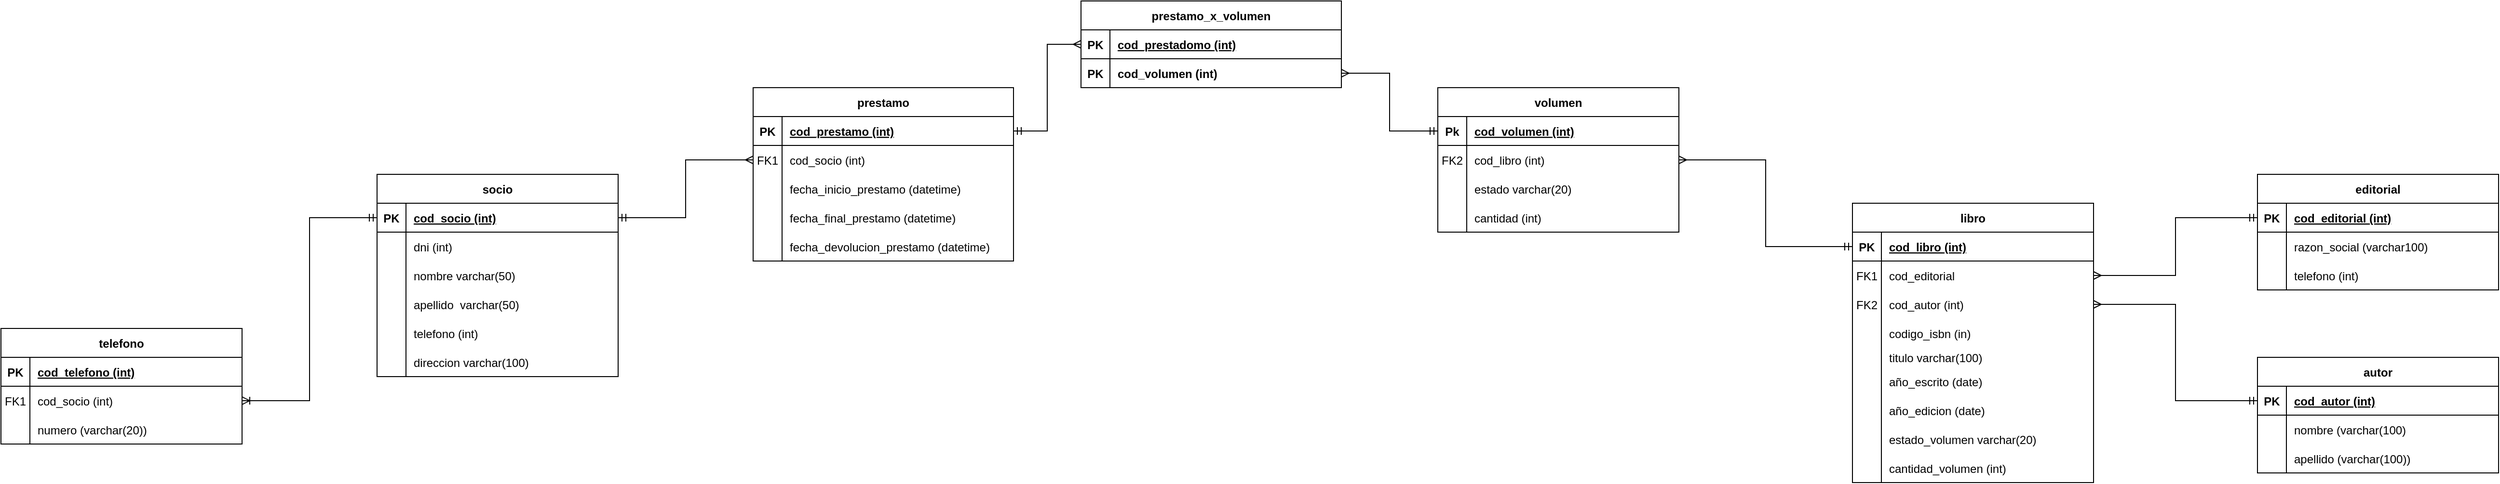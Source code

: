 <mxfile version="14.5.7" type="device"><diagram id="lvIuKbEP1bxcVQ5d3Hde" name="Page-2"><mxGraphModel dx="2249" dy="1963" grid="1" gridSize="10" guides="1" tooltips="1" connect="1" arrows="1" fold="1" page="1" pageScale="1" pageWidth="827" pageHeight="1169" math="0" shadow="0"><root><mxCell id="QHw9kD1MRcr1ZW15q7L0-0"/><mxCell id="QHw9kD1MRcr1ZW15q7L0-1" parent="QHw9kD1MRcr1ZW15q7L0-0"/><mxCell id="9qvxA2vC_a3ErrPAiL8O-0" value="socio" style="shape=table;startSize=30;container=1;collapsible=1;childLayout=tableLayout;fixedRows=1;rowLines=0;fontStyle=1;align=center;resizeLast=1;" parent="QHw9kD1MRcr1ZW15q7L0-1" vertex="1"><mxGeometry x="60" y="170" width="250" height="210" as="geometry"/></mxCell><mxCell id="9qvxA2vC_a3ErrPAiL8O-1" value="" style="shape=partialRectangle;collapsible=0;dropTarget=0;pointerEvents=0;fillColor=none;points=[[0,0.5],[1,0.5]];portConstraint=eastwest;top=0;left=0;right=0;bottom=1;" parent="9qvxA2vC_a3ErrPAiL8O-0" vertex="1"><mxGeometry y="30" width="250" height="30" as="geometry"/></mxCell><mxCell id="9qvxA2vC_a3ErrPAiL8O-2" value="PK" style="shape=partialRectangle;overflow=hidden;connectable=0;fillColor=none;top=0;left=0;bottom=0;right=0;fontStyle=1;" parent="9qvxA2vC_a3ErrPAiL8O-1" vertex="1"><mxGeometry width="30" height="30" as="geometry"/></mxCell><mxCell id="9qvxA2vC_a3ErrPAiL8O-3" value="cod_socio (int)" style="shape=partialRectangle;overflow=hidden;connectable=0;fillColor=none;top=0;left=0;bottom=0;right=0;align=left;spacingLeft=6;fontStyle=5;" parent="9qvxA2vC_a3ErrPAiL8O-1" vertex="1"><mxGeometry x="30" width="220" height="30" as="geometry"/></mxCell><mxCell id="9qvxA2vC_a3ErrPAiL8O-4" value="" style="shape=partialRectangle;collapsible=0;dropTarget=0;pointerEvents=0;fillColor=none;points=[[0,0.5],[1,0.5]];portConstraint=eastwest;top=0;left=0;right=0;bottom=0;" parent="9qvxA2vC_a3ErrPAiL8O-0" vertex="1"><mxGeometry y="60" width="250" height="30" as="geometry"/></mxCell><mxCell id="9qvxA2vC_a3ErrPAiL8O-5" value="" style="shape=partialRectangle;overflow=hidden;connectable=0;fillColor=none;top=0;left=0;bottom=0;right=0;" parent="9qvxA2vC_a3ErrPAiL8O-4" vertex="1"><mxGeometry width="30" height="30" as="geometry"/></mxCell><mxCell id="9qvxA2vC_a3ErrPAiL8O-6" value="dni (int)" style="shape=partialRectangle;overflow=hidden;connectable=0;fillColor=none;top=0;left=0;bottom=0;right=0;align=left;spacingLeft=6;" parent="9qvxA2vC_a3ErrPAiL8O-4" vertex="1"><mxGeometry x="30" width="220" height="30" as="geometry"/></mxCell><mxCell id="9qvxA2vC_a3ErrPAiL8O-7" style="shape=partialRectangle;collapsible=0;dropTarget=0;pointerEvents=0;fillColor=none;points=[[0,0.5],[1,0.5]];portConstraint=eastwest;top=0;left=0;right=0;bottom=0;" parent="9qvxA2vC_a3ErrPAiL8O-0" vertex="1"><mxGeometry y="90" width="250" height="30" as="geometry"/></mxCell><mxCell id="9qvxA2vC_a3ErrPAiL8O-8" style="shape=partialRectangle;overflow=hidden;connectable=0;fillColor=none;top=0;left=0;bottom=0;right=0;" parent="9qvxA2vC_a3ErrPAiL8O-7" vertex="1"><mxGeometry width="30" height="30" as="geometry"/></mxCell><mxCell id="9qvxA2vC_a3ErrPAiL8O-9" value="nombre varchar(50)" style="shape=partialRectangle;overflow=hidden;connectable=0;fillColor=none;top=0;left=0;bottom=0;right=0;align=left;spacingLeft=6;" parent="9qvxA2vC_a3ErrPAiL8O-7" vertex="1"><mxGeometry x="30" width="220" height="30" as="geometry"/></mxCell><mxCell id="9qvxA2vC_a3ErrPAiL8O-10" style="shape=partialRectangle;collapsible=0;dropTarget=0;pointerEvents=0;fillColor=none;points=[[0,0.5],[1,0.5]];portConstraint=eastwest;top=0;left=0;right=0;bottom=0;" parent="9qvxA2vC_a3ErrPAiL8O-0" vertex="1"><mxGeometry y="120" width="250" height="30" as="geometry"/></mxCell><mxCell id="9qvxA2vC_a3ErrPAiL8O-11" style="shape=partialRectangle;overflow=hidden;connectable=0;fillColor=none;top=0;left=0;bottom=0;right=0;" parent="9qvxA2vC_a3ErrPAiL8O-10" vertex="1"><mxGeometry width="30" height="30" as="geometry"/></mxCell><mxCell id="9qvxA2vC_a3ErrPAiL8O-12" value="apellido  varchar(50)" style="shape=partialRectangle;overflow=hidden;connectable=0;fillColor=none;top=0;left=0;bottom=0;right=0;align=left;spacingLeft=6;" parent="9qvxA2vC_a3ErrPAiL8O-10" vertex="1"><mxGeometry x="30" width="220" height="30" as="geometry"/></mxCell><mxCell id="9qvxA2vC_a3ErrPAiL8O-13" style="shape=partialRectangle;collapsible=0;dropTarget=0;pointerEvents=0;fillColor=none;points=[[0,0.5],[1,0.5]];portConstraint=eastwest;top=0;left=0;right=0;bottom=0;" parent="9qvxA2vC_a3ErrPAiL8O-0" vertex="1"><mxGeometry y="150" width="250" height="30" as="geometry"/></mxCell><mxCell id="9qvxA2vC_a3ErrPAiL8O-14" style="shape=partialRectangle;overflow=hidden;connectable=0;fillColor=none;top=0;left=0;bottom=0;right=0;" parent="9qvxA2vC_a3ErrPAiL8O-13" vertex="1"><mxGeometry width="30" height="30" as="geometry"/></mxCell><mxCell id="9qvxA2vC_a3ErrPAiL8O-15" value="telefono (int)" style="shape=partialRectangle;overflow=hidden;connectable=0;fillColor=none;top=0;left=0;bottom=0;right=0;align=left;spacingLeft=6;" parent="9qvxA2vC_a3ErrPAiL8O-13" vertex="1"><mxGeometry x="30" width="220" height="30" as="geometry"/></mxCell><mxCell id="9qvxA2vC_a3ErrPAiL8O-16" style="shape=partialRectangle;collapsible=0;dropTarget=0;pointerEvents=0;fillColor=none;points=[[0,0.5],[1,0.5]];portConstraint=eastwest;top=0;left=0;right=0;bottom=0;" parent="9qvxA2vC_a3ErrPAiL8O-0" vertex="1"><mxGeometry y="180" width="250" height="30" as="geometry"/></mxCell><mxCell id="9qvxA2vC_a3ErrPAiL8O-17" style="shape=partialRectangle;overflow=hidden;connectable=0;fillColor=none;top=0;left=0;bottom=0;right=0;" parent="9qvxA2vC_a3ErrPAiL8O-16" vertex="1"><mxGeometry width="30" height="30" as="geometry"/></mxCell><mxCell id="9qvxA2vC_a3ErrPAiL8O-18" value="direccion varchar(100)" style="shape=partialRectangle;overflow=hidden;connectable=0;fillColor=none;top=0;left=0;bottom=0;right=0;align=left;spacingLeft=6;" parent="9qvxA2vC_a3ErrPAiL8O-16" vertex="1"><mxGeometry x="30" width="220" height="30" as="geometry"/></mxCell><mxCell id="9qvxA2vC_a3ErrPAiL8O-19" value="prestamo" style="shape=table;startSize=30;container=1;collapsible=1;childLayout=tableLayout;fixedRows=1;rowLines=0;fontStyle=1;align=center;resizeLast=1;" parent="QHw9kD1MRcr1ZW15q7L0-1" vertex="1"><mxGeometry x="450" y="80" width="270" height="180" as="geometry"/></mxCell><mxCell id="9qvxA2vC_a3ErrPAiL8O-20" value="" style="shape=partialRectangle;collapsible=0;dropTarget=0;pointerEvents=0;fillColor=none;points=[[0,0.5],[1,0.5]];portConstraint=eastwest;top=0;left=0;right=0;bottom=1;" parent="9qvxA2vC_a3ErrPAiL8O-19" vertex="1"><mxGeometry y="30" width="270" height="30" as="geometry"/></mxCell><mxCell id="9qvxA2vC_a3ErrPAiL8O-21" value="PK" style="shape=partialRectangle;overflow=hidden;connectable=0;fillColor=none;top=0;left=0;bottom=0;right=0;fontStyle=1;" parent="9qvxA2vC_a3ErrPAiL8O-20" vertex="1"><mxGeometry width="30" height="30" as="geometry"/></mxCell><mxCell id="9qvxA2vC_a3ErrPAiL8O-22" value="cod_prestamo (int)" style="shape=partialRectangle;overflow=hidden;connectable=0;fillColor=none;top=0;left=0;bottom=0;right=0;align=left;spacingLeft=6;fontStyle=5;" parent="9qvxA2vC_a3ErrPAiL8O-20" vertex="1"><mxGeometry x="30" width="240" height="30" as="geometry"/></mxCell><mxCell id="9qvxA2vC_a3ErrPAiL8O-26" style="shape=partialRectangle;collapsible=0;dropTarget=0;pointerEvents=0;fillColor=none;points=[[0,0.5],[1,0.5]];portConstraint=eastwest;top=0;left=0;right=0;bottom=0;" parent="9qvxA2vC_a3ErrPAiL8O-19" vertex="1"><mxGeometry y="60" width="270" height="30" as="geometry"/></mxCell><mxCell id="9qvxA2vC_a3ErrPAiL8O-27" value="FK1" style="shape=partialRectangle;overflow=hidden;connectable=0;fillColor=none;top=0;left=0;bottom=0;right=0;" parent="9qvxA2vC_a3ErrPAiL8O-26" vertex="1"><mxGeometry width="30" height="30" as="geometry"/></mxCell><mxCell id="9qvxA2vC_a3ErrPAiL8O-28" value="cod_socio (int)" style="shape=partialRectangle;overflow=hidden;connectable=0;fillColor=none;top=0;left=0;bottom=0;right=0;align=left;spacingLeft=6;" parent="9qvxA2vC_a3ErrPAiL8O-26" vertex="1"><mxGeometry x="30" width="240" height="30" as="geometry"/></mxCell><mxCell id="9qvxA2vC_a3ErrPAiL8O-29" style="shape=partialRectangle;collapsible=0;dropTarget=0;pointerEvents=0;fillColor=none;points=[[0,0.5],[1,0.5]];portConstraint=eastwest;top=0;left=0;right=0;bottom=0;" parent="9qvxA2vC_a3ErrPAiL8O-19" vertex="1"><mxGeometry y="90" width="270" height="30" as="geometry"/></mxCell><mxCell id="9qvxA2vC_a3ErrPAiL8O-30" style="shape=partialRectangle;overflow=hidden;connectable=0;fillColor=none;top=0;left=0;bottom=0;right=0;" parent="9qvxA2vC_a3ErrPAiL8O-29" vertex="1"><mxGeometry width="30" height="30" as="geometry"/></mxCell><mxCell id="9qvxA2vC_a3ErrPAiL8O-31" value="fecha_inicio_prestamo (datetime)" style="shape=partialRectangle;overflow=hidden;connectable=0;fillColor=none;top=0;left=0;bottom=0;right=0;align=left;spacingLeft=6;" parent="9qvxA2vC_a3ErrPAiL8O-29" vertex="1"><mxGeometry x="30" width="240" height="30" as="geometry"/></mxCell><mxCell id="9qvxA2vC_a3ErrPAiL8O-32" style="shape=partialRectangle;collapsible=0;dropTarget=0;pointerEvents=0;fillColor=none;points=[[0,0.5],[1,0.5]];portConstraint=eastwest;top=0;left=0;right=0;bottom=0;" parent="9qvxA2vC_a3ErrPAiL8O-19" vertex="1"><mxGeometry y="120" width="270" height="30" as="geometry"/></mxCell><mxCell id="9qvxA2vC_a3ErrPAiL8O-33" style="shape=partialRectangle;overflow=hidden;connectable=0;fillColor=none;top=0;left=0;bottom=0;right=0;" parent="9qvxA2vC_a3ErrPAiL8O-32" vertex="1"><mxGeometry width="30" height="30" as="geometry"/></mxCell><mxCell id="9qvxA2vC_a3ErrPAiL8O-34" value="fecha_final_prestamo (datetime)" style="shape=partialRectangle;overflow=hidden;connectable=0;fillColor=none;top=0;left=0;bottom=0;right=0;align=left;spacingLeft=6;" parent="9qvxA2vC_a3ErrPAiL8O-32" vertex="1"><mxGeometry x="30" width="240" height="30" as="geometry"/></mxCell><mxCell id="9qvxA2vC_a3ErrPAiL8O-35" style="shape=partialRectangle;collapsible=0;dropTarget=0;pointerEvents=0;fillColor=none;points=[[0,0.5],[1,0.5]];portConstraint=eastwest;top=0;left=0;right=0;bottom=0;" parent="9qvxA2vC_a3ErrPAiL8O-19" vertex="1"><mxGeometry y="150" width="270" height="30" as="geometry"/></mxCell><mxCell id="9qvxA2vC_a3ErrPAiL8O-36" style="shape=partialRectangle;overflow=hidden;connectable=0;fillColor=none;top=0;left=0;bottom=0;right=0;" parent="9qvxA2vC_a3ErrPAiL8O-35" vertex="1"><mxGeometry width="30" height="30" as="geometry"/></mxCell><mxCell id="9qvxA2vC_a3ErrPAiL8O-37" value="fecha_devolucion_prestamo (datetime)" style="shape=partialRectangle;overflow=hidden;connectable=0;fillColor=none;top=0;left=0;bottom=0;right=0;align=left;spacingLeft=6;" parent="9qvxA2vC_a3ErrPAiL8O-35" vertex="1"><mxGeometry x="30" width="240" height="30" as="geometry"/></mxCell><mxCell id="9qvxA2vC_a3ErrPAiL8O-38" value="autor" style="shape=table;startSize=30;container=1;collapsible=1;childLayout=tableLayout;fixedRows=1;rowLines=0;fontStyle=1;align=center;resizeLast=1;" parent="QHw9kD1MRcr1ZW15q7L0-1" vertex="1"><mxGeometry x="2010" y="360" width="250" height="120" as="geometry"/></mxCell><mxCell id="9qvxA2vC_a3ErrPAiL8O-39" value="" style="shape=partialRectangle;collapsible=0;dropTarget=0;pointerEvents=0;fillColor=none;points=[[0,0.5],[1,0.5]];portConstraint=eastwest;top=0;left=0;right=0;bottom=1;" parent="9qvxA2vC_a3ErrPAiL8O-38" vertex="1"><mxGeometry y="30" width="250" height="30" as="geometry"/></mxCell><mxCell id="9qvxA2vC_a3ErrPAiL8O-40" value="PK" style="shape=partialRectangle;overflow=hidden;connectable=0;fillColor=none;top=0;left=0;bottom=0;right=0;fontStyle=1;" parent="9qvxA2vC_a3ErrPAiL8O-39" vertex="1"><mxGeometry width="30" height="30" as="geometry"/></mxCell><mxCell id="9qvxA2vC_a3ErrPAiL8O-41" value="cod_autor (int)" style="shape=partialRectangle;overflow=hidden;connectable=0;fillColor=none;top=0;left=0;bottom=0;right=0;align=left;spacingLeft=6;fontStyle=5;" parent="9qvxA2vC_a3ErrPAiL8O-39" vertex="1"><mxGeometry x="30" width="220" height="30" as="geometry"/></mxCell><mxCell id="9qvxA2vC_a3ErrPAiL8O-42" value="" style="shape=partialRectangle;collapsible=0;dropTarget=0;pointerEvents=0;fillColor=none;points=[[0,0.5],[1,0.5]];portConstraint=eastwest;top=0;left=0;right=0;bottom=0;" parent="9qvxA2vC_a3ErrPAiL8O-38" vertex="1"><mxGeometry y="60" width="250" height="30" as="geometry"/></mxCell><mxCell id="9qvxA2vC_a3ErrPAiL8O-43" value="" style="shape=partialRectangle;overflow=hidden;connectable=0;fillColor=none;top=0;left=0;bottom=0;right=0;" parent="9qvxA2vC_a3ErrPAiL8O-42" vertex="1"><mxGeometry width="30" height="30" as="geometry"/></mxCell><mxCell id="9qvxA2vC_a3ErrPAiL8O-44" value="nombre (varchar(100)" style="shape=partialRectangle;overflow=hidden;connectable=0;fillColor=none;top=0;left=0;bottom=0;right=0;align=left;spacingLeft=6;" parent="9qvxA2vC_a3ErrPAiL8O-42" vertex="1"><mxGeometry x="30" width="220" height="30" as="geometry"/></mxCell><mxCell id="b0OeiQZ_v1TnxZ7BpInF-0" style="shape=partialRectangle;collapsible=0;dropTarget=0;pointerEvents=0;fillColor=none;points=[[0,0.5],[1,0.5]];portConstraint=eastwest;top=0;left=0;right=0;bottom=0;" vertex="1" parent="9qvxA2vC_a3ErrPAiL8O-38"><mxGeometry y="90" width="250" height="30" as="geometry"/></mxCell><mxCell id="b0OeiQZ_v1TnxZ7BpInF-1" style="shape=partialRectangle;overflow=hidden;connectable=0;fillColor=none;top=0;left=0;bottom=0;right=0;" vertex="1" parent="b0OeiQZ_v1TnxZ7BpInF-0"><mxGeometry width="30" height="30" as="geometry"/></mxCell><mxCell id="b0OeiQZ_v1TnxZ7BpInF-2" value="apellido (varchar(100))" style="shape=partialRectangle;overflow=hidden;connectable=0;fillColor=none;top=0;left=0;bottom=0;right=0;align=left;spacingLeft=6;" vertex="1" parent="b0OeiQZ_v1TnxZ7BpInF-0"><mxGeometry x="30" width="220" height="30" as="geometry"/></mxCell><mxCell id="BEcOI8SQDrg_z585KbY4-3" style="edgeStyle=orthogonalEdgeStyle;rounded=0;orthogonalLoop=1;jettySize=auto;html=1;startArrow=ERmandOne;startFill=0;endArrow=ERmany;endFill=0;exitX=0;exitY=0.5;exitDx=0;exitDy=0;" parent="QHw9kD1MRcr1ZW15q7L0-1" source="9qvxA2vC_a3ErrPAiL8O-58" target="BEcOI8SQDrg_z585KbY4-0" edge="1"><mxGeometry relative="1" as="geometry"/></mxCell><mxCell id="9qvxA2vC_a3ErrPAiL8O-57" value="editorial" style="shape=table;startSize=30;container=1;collapsible=1;childLayout=tableLayout;fixedRows=1;rowLines=0;fontStyle=1;align=center;resizeLast=1;" parent="QHw9kD1MRcr1ZW15q7L0-1" vertex="1"><mxGeometry x="2010" y="170" width="250" height="120" as="geometry"/></mxCell><mxCell id="9qvxA2vC_a3ErrPAiL8O-58" value="" style="shape=partialRectangle;collapsible=0;dropTarget=0;pointerEvents=0;fillColor=none;points=[[0,0.5],[1,0.5]];portConstraint=eastwest;top=0;left=0;right=0;bottom=1;" parent="9qvxA2vC_a3ErrPAiL8O-57" vertex="1"><mxGeometry y="30" width="250" height="30" as="geometry"/></mxCell><mxCell id="9qvxA2vC_a3ErrPAiL8O-59" value="PK" style="shape=partialRectangle;overflow=hidden;connectable=0;fillColor=none;top=0;left=0;bottom=0;right=0;fontStyle=1;" parent="9qvxA2vC_a3ErrPAiL8O-58" vertex="1"><mxGeometry width="30" height="30" as="geometry"/></mxCell><mxCell id="9qvxA2vC_a3ErrPAiL8O-60" value="cod_editorial (int)" style="shape=partialRectangle;overflow=hidden;connectable=0;fillColor=none;top=0;left=0;bottom=0;right=0;align=left;spacingLeft=6;fontStyle=5;" parent="9qvxA2vC_a3ErrPAiL8O-58" vertex="1"><mxGeometry x="30" width="220" height="30" as="geometry"/></mxCell><mxCell id="9qvxA2vC_a3ErrPAiL8O-61" value="" style="shape=partialRectangle;collapsible=0;dropTarget=0;pointerEvents=0;fillColor=none;points=[[0,0.5],[1,0.5]];portConstraint=eastwest;top=0;left=0;right=0;bottom=0;" parent="9qvxA2vC_a3ErrPAiL8O-57" vertex="1"><mxGeometry y="60" width="250" height="30" as="geometry"/></mxCell><mxCell id="9qvxA2vC_a3ErrPAiL8O-62" value="" style="shape=partialRectangle;overflow=hidden;connectable=0;fillColor=none;top=0;left=0;bottom=0;right=0;" parent="9qvxA2vC_a3ErrPAiL8O-61" vertex="1"><mxGeometry width="30" height="30" as="geometry"/></mxCell><mxCell id="9qvxA2vC_a3ErrPAiL8O-63" value="razon_social (varchar100)" style="shape=partialRectangle;overflow=hidden;connectable=0;fillColor=none;top=0;left=0;bottom=0;right=0;align=left;spacingLeft=6;" parent="9qvxA2vC_a3ErrPAiL8O-61" vertex="1"><mxGeometry x="30" width="220" height="30" as="geometry"/></mxCell><mxCell id="9qvxA2vC_a3ErrPAiL8O-64" style="shape=partialRectangle;collapsible=0;dropTarget=0;pointerEvents=0;fillColor=none;points=[[0,0.5],[1,0.5]];portConstraint=eastwest;top=0;left=0;right=0;bottom=0;" parent="9qvxA2vC_a3ErrPAiL8O-57" vertex="1"><mxGeometry y="90" width="250" height="30" as="geometry"/></mxCell><mxCell id="9qvxA2vC_a3ErrPAiL8O-65" style="shape=partialRectangle;overflow=hidden;connectable=0;fillColor=none;top=0;left=0;bottom=0;right=0;" parent="9qvxA2vC_a3ErrPAiL8O-64" vertex="1"><mxGeometry width="30" height="30" as="geometry"/></mxCell><mxCell id="9qvxA2vC_a3ErrPAiL8O-66" value="telefono (int)" style="shape=partialRectangle;overflow=hidden;connectable=0;fillColor=none;top=0;left=0;bottom=0;right=0;align=left;spacingLeft=6;" parent="9qvxA2vC_a3ErrPAiL8O-64" vertex="1"><mxGeometry x="30" width="220" height="30" as="geometry"/></mxCell><mxCell id="9qvxA2vC_a3ErrPAiL8O-76" value="libro" style="shape=table;startSize=30;container=1;collapsible=1;childLayout=tableLayout;fixedRows=1;rowLines=0;fontStyle=1;align=center;resizeLast=1;" parent="QHw9kD1MRcr1ZW15q7L0-1" vertex="1"><mxGeometry x="1590" y="200" width="250" height="290" as="geometry"/></mxCell><mxCell id="9qvxA2vC_a3ErrPAiL8O-77" value="" style="shape=partialRectangle;collapsible=0;dropTarget=0;pointerEvents=0;fillColor=none;points=[[0,0.5],[1,0.5]];portConstraint=eastwest;top=0;left=0;right=0;bottom=1;" parent="9qvxA2vC_a3ErrPAiL8O-76" vertex="1"><mxGeometry y="30" width="250" height="30" as="geometry"/></mxCell><mxCell id="9qvxA2vC_a3ErrPAiL8O-78" value="PK" style="shape=partialRectangle;overflow=hidden;connectable=0;fillColor=none;top=0;left=0;bottom=0;right=0;fontStyle=1;" parent="9qvxA2vC_a3ErrPAiL8O-77" vertex="1"><mxGeometry width="30" height="30" as="geometry"/></mxCell><mxCell id="9qvxA2vC_a3ErrPAiL8O-79" value="cod_libro (int)" style="shape=partialRectangle;overflow=hidden;connectable=0;fillColor=none;top=0;left=0;bottom=0;right=0;align=left;spacingLeft=6;fontStyle=5;" parent="9qvxA2vC_a3ErrPAiL8O-77" vertex="1"><mxGeometry x="30" width="220" height="30" as="geometry"/></mxCell><mxCell id="BEcOI8SQDrg_z585KbY4-0" style="shape=partialRectangle;collapsible=0;dropTarget=0;pointerEvents=0;fillColor=none;points=[[0,0.5],[1,0.5]];portConstraint=eastwest;top=0;left=0;right=0;bottom=0;" parent="9qvxA2vC_a3ErrPAiL8O-76" vertex="1"><mxGeometry y="60" width="250" height="30" as="geometry"/></mxCell><mxCell id="BEcOI8SQDrg_z585KbY4-1" value="FK1" style="shape=partialRectangle;overflow=hidden;connectable=0;fillColor=none;top=0;left=0;bottom=0;right=0;" parent="BEcOI8SQDrg_z585KbY4-0" vertex="1"><mxGeometry width="30" height="30" as="geometry"/></mxCell><mxCell id="BEcOI8SQDrg_z585KbY4-2" value="cod_editorial" style="shape=partialRectangle;overflow=hidden;connectable=0;fillColor=none;top=0;left=0;bottom=0;right=0;align=left;spacingLeft=6;" parent="BEcOI8SQDrg_z585KbY4-0" vertex="1"><mxGeometry x="30" width="220" height="30" as="geometry"/></mxCell><mxCell id="9qvxA2vC_a3ErrPAiL8O-80" value="" style="shape=partialRectangle;collapsible=0;dropTarget=0;pointerEvents=0;fillColor=none;points=[[0,0.5],[1,0.5]];portConstraint=eastwest;top=0;left=0;right=0;bottom=0;" parent="9qvxA2vC_a3ErrPAiL8O-76" vertex="1"><mxGeometry y="90" width="250" height="30" as="geometry"/></mxCell><mxCell id="9qvxA2vC_a3ErrPAiL8O-81" value="FK2" style="shape=partialRectangle;overflow=hidden;connectable=0;fillColor=none;top=0;left=0;bottom=0;right=0;" parent="9qvxA2vC_a3ErrPAiL8O-80" vertex="1"><mxGeometry width="30" height="30" as="geometry"/></mxCell><mxCell id="9qvxA2vC_a3ErrPAiL8O-82" value="cod_autor (int)" style="shape=partialRectangle;overflow=hidden;connectable=0;fillColor=none;top=0;left=0;bottom=0;right=0;align=left;spacingLeft=6;" parent="9qvxA2vC_a3ErrPAiL8O-80" vertex="1"><mxGeometry x="30" width="220" height="30" as="geometry"/></mxCell><mxCell id="9qvxA2vC_a3ErrPAiL8O-86" style="shape=partialRectangle;collapsible=0;dropTarget=0;pointerEvents=0;fillColor=none;points=[[0,0.5],[1,0.5]];portConstraint=eastwest;top=0;left=0;right=0;bottom=0;" parent="9qvxA2vC_a3ErrPAiL8O-76" vertex="1"><mxGeometry y="120" width="250" height="30" as="geometry"/></mxCell><mxCell id="9qvxA2vC_a3ErrPAiL8O-87" style="shape=partialRectangle;overflow=hidden;connectable=0;fillColor=none;top=0;left=0;bottom=0;right=0;" parent="9qvxA2vC_a3ErrPAiL8O-86" vertex="1"><mxGeometry width="30" height="30" as="geometry"/></mxCell><mxCell id="9qvxA2vC_a3ErrPAiL8O-88" value="codigo_isbn (in)" style="shape=partialRectangle;overflow=hidden;connectable=0;fillColor=none;top=0;left=0;bottom=0;right=0;align=left;spacingLeft=6;" parent="9qvxA2vC_a3ErrPAiL8O-86" vertex="1"><mxGeometry x="30" width="220" height="30" as="geometry"/></mxCell><mxCell id="9qvxA2vC_a3ErrPAiL8O-92" style="shape=partialRectangle;collapsible=0;dropTarget=0;pointerEvents=0;fillColor=none;points=[[0,0.5],[1,0.5]];portConstraint=eastwest;top=0;left=0;right=0;bottom=0;" parent="9qvxA2vC_a3ErrPAiL8O-76" vertex="1"><mxGeometry y="150" width="250" height="20" as="geometry"/></mxCell><mxCell id="9qvxA2vC_a3ErrPAiL8O-93" style="shape=partialRectangle;overflow=hidden;connectable=0;fillColor=none;top=0;left=0;bottom=0;right=0;" parent="9qvxA2vC_a3ErrPAiL8O-92" vertex="1"><mxGeometry width="30" height="20" as="geometry"/></mxCell><mxCell id="9qvxA2vC_a3ErrPAiL8O-94" value="titulo varchar(100)" style="shape=partialRectangle;overflow=hidden;connectable=0;fillColor=none;top=0;left=0;bottom=0;right=0;align=left;spacingLeft=6;" parent="9qvxA2vC_a3ErrPAiL8O-92" vertex="1"><mxGeometry x="30" width="220" height="20" as="geometry"/></mxCell><mxCell id="9qvxA2vC_a3ErrPAiL8O-95" style="shape=partialRectangle;collapsible=0;dropTarget=0;pointerEvents=0;fillColor=none;points=[[0,0.5],[1,0.5]];portConstraint=eastwest;top=0;left=0;right=0;bottom=0;" parent="9qvxA2vC_a3ErrPAiL8O-76" vertex="1"><mxGeometry y="170" width="250" height="30" as="geometry"/></mxCell><mxCell id="9qvxA2vC_a3ErrPAiL8O-96" style="shape=partialRectangle;overflow=hidden;connectable=0;fillColor=none;top=0;left=0;bottom=0;right=0;" parent="9qvxA2vC_a3ErrPAiL8O-95" vertex="1"><mxGeometry width="30" height="30" as="geometry"/></mxCell><mxCell id="9qvxA2vC_a3ErrPAiL8O-97" value="año_escrito (date)" style="shape=partialRectangle;overflow=hidden;connectable=0;fillColor=none;top=0;left=0;bottom=0;right=0;align=left;spacingLeft=6;" parent="9qvxA2vC_a3ErrPAiL8O-95" vertex="1"><mxGeometry x="30" width="220" height="30" as="geometry"/></mxCell><mxCell id="9qvxA2vC_a3ErrPAiL8O-98" style="shape=partialRectangle;collapsible=0;dropTarget=0;pointerEvents=0;fillColor=none;points=[[0,0.5],[1,0.5]];portConstraint=eastwest;top=0;left=0;right=0;bottom=0;" parent="9qvxA2vC_a3ErrPAiL8O-76" vertex="1"><mxGeometry y="200" width="250" height="30" as="geometry"/></mxCell><mxCell id="9qvxA2vC_a3ErrPAiL8O-99" style="shape=partialRectangle;overflow=hidden;connectable=0;fillColor=none;top=0;left=0;bottom=0;right=0;" parent="9qvxA2vC_a3ErrPAiL8O-98" vertex="1"><mxGeometry width="30" height="30" as="geometry"/></mxCell><mxCell id="9qvxA2vC_a3ErrPAiL8O-100" value="año_edicion (date)" style="shape=partialRectangle;overflow=hidden;connectable=0;fillColor=none;top=0;left=0;bottom=0;right=0;align=left;spacingLeft=6;" parent="9qvxA2vC_a3ErrPAiL8O-98" vertex="1"><mxGeometry x="30" width="220" height="30" as="geometry"/></mxCell><mxCell id="9qvxA2vC_a3ErrPAiL8O-101" style="shape=partialRectangle;collapsible=0;dropTarget=0;pointerEvents=0;fillColor=none;points=[[0,0.5],[1,0.5]];portConstraint=eastwest;top=0;left=0;right=0;bottom=0;" parent="9qvxA2vC_a3ErrPAiL8O-76" vertex="1"><mxGeometry y="230" width="250" height="30" as="geometry"/></mxCell><mxCell id="9qvxA2vC_a3ErrPAiL8O-102" style="shape=partialRectangle;overflow=hidden;connectable=0;fillColor=none;top=0;left=0;bottom=0;right=0;" parent="9qvxA2vC_a3ErrPAiL8O-101" vertex="1"><mxGeometry width="30" height="30" as="geometry"/></mxCell><mxCell id="9qvxA2vC_a3ErrPAiL8O-103" value="estado_volumen varchar(20)" style="shape=partialRectangle;overflow=hidden;connectable=0;fillColor=none;top=0;left=0;bottom=0;right=0;align=left;spacingLeft=6;" parent="9qvxA2vC_a3ErrPAiL8O-101" vertex="1"><mxGeometry x="30" width="220" height="30" as="geometry"/></mxCell><mxCell id="9qvxA2vC_a3ErrPAiL8O-104" style="shape=partialRectangle;collapsible=0;dropTarget=0;pointerEvents=0;fillColor=none;points=[[0,0.5],[1,0.5]];portConstraint=eastwest;top=0;left=0;right=0;bottom=0;" parent="9qvxA2vC_a3ErrPAiL8O-76" vertex="1"><mxGeometry y="260" width="250" height="30" as="geometry"/></mxCell><mxCell id="9qvxA2vC_a3ErrPAiL8O-105" style="shape=partialRectangle;overflow=hidden;connectable=0;fillColor=none;top=0;left=0;bottom=0;right=0;" parent="9qvxA2vC_a3ErrPAiL8O-104" vertex="1"><mxGeometry width="30" height="30" as="geometry"/></mxCell><mxCell id="9qvxA2vC_a3ErrPAiL8O-106" value="cantidad_volumen (int)" style="shape=partialRectangle;overflow=hidden;connectable=0;fillColor=none;top=0;left=0;bottom=0;right=0;align=left;spacingLeft=6;" parent="9qvxA2vC_a3ErrPAiL8O-104" vertex="1"><mxGeometry x="30" width="220" height="30" as="geometry"/></mxCell><mxCell id="9qvxA2vC_a3ErrPAiL8O-113" style="edgeStyle=orthogonalEdgeStyle;rounded=0;orthogonalLoop=1;jettySize=auto;html=1;exitX=1;exitY=0.5;exitDx=0;exitDy=0;entryX=0;entryY=0.5;entryDx=0;entryDy=0;startArrow=ERmandOne;startFill=0;endArrow=ERmany;endFill=0;" parent="QHw9kD1MRcr1ZW15q7L0-1" source="9qvxA2vC_a3ErrPAiL8O-1" target="9qvxA2vC_a3ErrPAiL8O-26" edge="1"><mxGeometry relative="1" as="geometry"/></mxCell><mxCell id="9qvxA2vC_a3ErrPAiL8O-116" style="edgeStyle=orthogonalEdgeStyle;rounded=0;orthogonalLoop=1;jettySize=auto;html=1;exitX=0;exitY=0.5;exitDx=0;exitDy=0;entryX=1;entryY=0.5;entryDx=0;entryDy=0;startArrow=ERmandOne;startFill=0;endArrow=ERmany;endFill=0;" parent="QHw9kD1MRcr1ZW15q7L0-1" source="9qvxA2vC_a3ErrPAiL8O-39" target="9qvxA2vC_a3ErrPAiL8O-80" edge="1"><mxGeometry relative="1" as="geometry"/></mxCell><mxCell id="9qvxA2vC_a3ErrPAiL8O-181" value="volumen" style="shape=table;startSize=30;container=1;collapsible=1;childLayout=tableLayout;fixedRows=1;rowLines=0;fontStyle=1;align=center;resizeLast=1;" parent="QHw9kD1MRcr1ZW15q7L0-1" vertex="1"><mxGeometry x="1160" y="80" width="250" height="150" as="geometry"/></mxCell><mxCell id="9qvxA2vC_a3ErrPAiL8O-198" style="shape=partialRectangle;collapsible=0;dropTarget=0;pointerEvents=0;fillColor=none;points=[[0,0.5],[1,0.5]];portConstraint=eastwest;top=0;left=0;right=0;bottom=1;" parent="9qvxA2vC_a3ErrPAiL8O-181" vertex="1"><mxGeometry y="30" width="250" height="30" as="geometry"/></mxCell><mxCell id="9qvxA2vC_a3ErrPAiL8O-199" value="Pk" style="shape=partialRectangle;overflow=hidden;connectable=0;fillColor=none;top=0;left=0;bottom=0;right=0;fontStyle=1;" parent="9qvxA2vC_a3ErrPAiL8O-198" vertex="1"><mxGeometry width="30" height="30" as="geometry"/></mxCell><mxCell id="9qvxA2vC_a3ErrPAiL8O-200" value="cod_volumen (int)" style="shape=partialRectangle;overflow=hidden;connectable=0;fillColor=none;top=0;left=0;bottom=0;right=0;align=left;spacingLeft=6;fontStyle=5;" parent="9qvxA2vC_a3ErrPAiL8O-198" vertex="1"><mxGeometry x="30" width="220" height="30" as="geometry"/></mxCell><mxCell id="fAnmHkIa-2L36o9BALNx-3" style="shape=partialRectangle;collapsible=0;dropTarget=0;pointerEvents=0;fillColor=none;points=[[0,0.5],[1,0.5]];portConstraint=eastwest;top=0;left=0;right=0;bottom=0;" parent="9qvxA2vC_a3ErrPAiL8O-181" vertex="1"><mxGeometry y="60" width="250" height="30" as="geometry"/></mxCell><mxCell id="fAnmHkIa-2L36o9BALNx-4" value="FK2" style="shape=partialRectangle;overflow=hidden;connectable=0;fillColor=none;top=0;left=0;bottom=0;right=0;" parent="fAnmHkIa-2L36o9BALNx-3" vertex="1"><mxGeometry width="30" height="30" as="geometry"/></mxCell><mxCell id="fAnmHkIa-2L36o9BALNx-5" value="cod_libro (int)" style="shape=partialRectangle;overflow=hidden;connectable=0;fillColor=none;top=0;left=0;bottom=0;right=0;align=left;spacingLeft=6;" parent="fAnmHkIa-2L36o9BALNx-3" vertex="1"><mxGeometry x="30" width="220" height="30" as="geometry"/></mxCell><mxCell id="9qvxA2vC_a3ErrPAiL8O-185" value="" style="shape=partialRectangle;collapsible=0;dropTarget=0;pointerEvents=0;fillColor=none;points=[[0,0.5],[1,0.5]];portConstraint=eastwest;top=0;left=0;right=0;bottom=0;" parent="9qvxA2vC_a3ErrPAiL8O-181" vertex="1"><mxGeometry y="90" width="250" height="30" as="geometry"/></mxCell><mxCell id="9qvxA2vC_a3ErrPAiL8O-186" value="" style="shape=partialRectangle;overflow=hidden;connectable=0;fillColor=none;top=0;left=0;bottom=0;right=0;" parent="9qvxA2vC_a3ErrPAiL8O-185" vertex="1"><mxGeometry width="30" height="30" as="geometry"/></mxCell><mxCell id="9qvxA2vC_a3ErrPAiL8O-187" value="estado varchar(20)" style="shape=partialRectangle;overflow=hidden;connectable=0;fillColor=none;top=0;left=0;bottom=0;right=0;align=left;spacingLeft=6;" parent="9qvxA2vC_a3ErrPAiL8O-185" vertex="1"><mxGeometry x="30" width="220" height="30" as="geometry"/></mxCell><mxCell id="9qvxA2vC_a3ErrPAiL8O-188" style="shape=partialRectangle;collapsible=0;dropTarget=0;pointerEvents=0;fillColor=none;points=[[0,0.5],[1,0.5]];portConstraint=eastwest;top=0;left=0;right=0;bottom=0;" parent="9qvxA2vC_a3ErrPAiL8O-181" vertex="1"><mxGeometry y="120" width="250" height="30" as="geometry"/></mxCell><mxCell id="9qvxA2vC_a3ErrPAiL8O-189" style="shape=partialRectangle;overflow=hidden;connectable=0;fillColor=none;top=0;left=0;bottom=0;right=0;" parent="9qvxA2vC_a3ErrPAiL8O-188" vertex="1"><mxGeometry width="30" height="30" as="geometry"/></mxCell><mxCell id="9qvxA2vC_a3ErrPAiL8O-190" value="cantidad (int)" style="shape=partialRectangle;overflow=hidden;connectable=0;fillColor=none;top=0;left=0;bottom=0;right=0;align=left;spacingLeft=6;" parent="9qvxA2vC_a3ErrPAiL8O-188" vertex="1"><mxGeometry x="30" width="220" height="30" as="geometry"/></mxCell><mxCell id="9qvxA2vC_a3ErrPAiL8O-202" style="edgeStyle=orthogonalEdgeStyle;rounded=0;orthogonalLoop=1;jettySize=auto;html=1;startArrow=ERmandOne;startFill=0;endArrow=ERmany;endFill=0;entryX=1;entryY=0.5;entryDx=0;entryDy=0;" parent="QHw9kD1MRcr1ZW15q7L0-1" source="9qvxA2vC_a3ErrPAiL8O-77" target="fAnmHkIa-2L36o9BALNx-3" edge="1"><mxGeometry relative="1" as="geometry"/></mxCell><mxCell id="BEcOI8SQDrg_z585KbY4-24" style="edgeStyle=orthogonalEdgeStyle;rounded=0;orthogonalLoop=1;jettySize=auto;html=1;startArrow=ERmany;startFill=0;endArrow=ERmandOne;endFill=0;" parent="QHw9kD1MRcr1ZW15q7L0-1" source="BEcOI8SQDrg_z585KbY4-5" target="9qvxA2vC_a3ErrPAiL8O-20" edge="1"><mxGeometry relative="1" as="geometry"/></mxCell><mxCell id="BEcOI8SQDrg_z585KbY4-4" value="prestamo_x_volumen" style="shape=table;startSize=30;container=1;collapsible=1;childLayout=tableLayout;fixedRows=1;rowLines=0;fontStyle=1;align=center;resizeLast=1;" parent="QHw9kD1MRcr1ZW15q7L0-1" vertex="1"><mxGeometry x="790" y="-10" width="270" height="90" as="geometry"/></mxCell><mxCell id="BEcOI8SQDrg_z585KbY4-5" value="" style="shape=partialRectangle;collapsible=0;dropTarget=0;pointerEvents=0;fillColor=none;points=[[0,0.5],[1,0.5]];portConstraint=eastwest;top=0;left=0;right=0;bottom=1;" parent="BEcOI8SQDrg_z585KbY4-4" vertex="1"><mxGeometry y="30" width="270" height="30" as="geometry"/></mxCell><mxCell id="BEcOI8SQDrg_z585KbY4-6" value="PK" style="shape=partialRectangle;overflow=hidden;connectable=0;fillColor=none;top=0;left=0;bottom=0;right=0;fontStyle=1;" parent="BEcOI8SQDrg_z585KbY4-5" vertex="1"><mxGeometry width="30" height="30" as="geometry"/></mxCell><mxCell id="BEcOI8SQDrg_z585KbY4-7" value="cod_prestadomo (int)" style="shape=partialRectangle;overflow=hidden;connectable=0;fillColor=none;top=0;left=0;bottom=0;right=0;align=left;spacingLeft=6;fontStyle=5;" parent="BEcOI8SQDrg_z585KbY4-5" vertex="1"><mxGeometry x="30" width="240" height="30" as="geometry"/></mxCell><mxCell id="BEcOI8SQDrg_z585KbY4-8" value="" style="shape=partialRectangle;collapsible=0;dropTarget=0;pointerEvents=0;fillColor=none;points=[[0,0.5],[1,0.5]];portConstraint=eastwest;top=0;left=0;right=0;bottom=0;" parent="BEcOI8SQDrg_z585KbY4-4" vertex="1"><mxGeometry y="60" width="270" height="30" as="geometry"/></mxCell><mxCell id="BEcOI8SQDrg_z585KbY4-9" value="PK" style="shape=partialRectangle;overflow=hidden;connectable=0;fillColor=none;top=0;left=0;bottom=0;right=0;fontStyle=1" parent="BEcOI8SQDrg_z585KbY4-8" vertex="1"><mxGeometry width="30" height="30" as="geometry"/></mxCell><mxCell id="BEcOI8SQDrg_z585KbY4-10" value="cod_volumen (int)" style="shape=partialRectangle;overflow=hidden;connectable=0;fillColor=none;top=0;left=0;bottom=0;right=0;align=left;spacingLeft=6;fontStyle=1" parent="BEcOI8SQDrg_z585KbY4-8" vertex="1"><mxGeometry x="30" width="240" height="30" as="geometry"/></mxCell><mxCell id="BEcOI8SQDrg_z585KbY4-23" style="edgeStyle=orthogonalEdgeStyle;rounded=0;orthogonalLoop=1;jettySize=auto;html=1;entryX=0;entryY=0.5;entryDx=0;entryDy=0;startArrow=ERmany;startFill=0;endArrow=ERmandOne;endFill=0;" parent="QHw9kD1MRcr1ZW15q7L0-1" source="BEcOI8SQDrg_z585KbY4-8" target="9qvxA2vC_a3ErrPAiL8O-198" edge="1"><mxGeometry relative="1" as="geometry"/></mxCell><mxCell id="b0OeiQZ_v1TnxZ7BpInF-3" value="telefono" style="shape=table;startSize=30;container=1;collapsible=1;childLayout=tableLayout;fixedRows=1;rowLines=0;fontStyle=1;align=center;resizeLast=1;" vertex="1" parent="QHw9kD1MRcr1ZW15q7L0-1"><mxGeometry x="-330" y="330" width="250" height="120" as="geometry"/></mxCell><mxCell id="b0OeiQZ_v1TnxZ7BpInF-4" value="" style="shape=partialRectangle;collapsible=0;dropTarget=0;pointerEvents=0;fillColor=none;points=[[0,0.5],[1,0.5]];portConstraint=eastwest;top=0;left=0;right=0;bottom=1;" vertex="1" parent="b0OeiQZ_v1TnxZ7BpInF-3"><mxGeometry y="30" width="250" height="30" as="geometry"/></mxCell><mxCell id="b0OeiQZ_v1TnxZ7BpInF-5" value="PK" style="shape=partialRectangle;overflow=hidden;connectable=0;fillColor=none;top=0;left=0;bottom=0;right=0;fontStyle=1;" vertex="1" parent="b0OeiQZ_v1TnxZ7BpInF-4"><mxGeometry width="30" height="30" as="geometry"/></mxCell><mxCell id="b0OeiQZ_v1TnxZ7BpInF-6" value="cod_telefono (int)" style="shape=partialRectangle;overflow=hidden;connectable=0;fillColor=none;top=0;left=0;bottom=0;right=0;align=left;spacingLeft=6;fontStyle=5;" vertex="1" parent="b0OeiQZ_v1TnxZ7BpInF-4"><mxGeometry x="30" width="220" height="30" as="geometry"/></mxCell><mxCell id="b0OeiQZ_v1TnxZ7BpInF-7" value="" style="shape=partialRectangle;collapsible=0;dropTarget=0;pointerEvents=0;fillColor=none;points=[[0,0.5],[1,0.5]];portConstraint=eastwest;top=0;left=0;right=0;bottom=0;" vertex="1" parent="b0OeiQZ_v1TnxZ7BpInF-3"><mxGeometry y="60" width="250" height="30" as="geometry"/></mxCell><mxCell id="b0OeiQZ_v1TnxZ7BpInF-8" value="FK1" style="shape=partialRectangle;overflow=hidden;connectable=0;fillColor=none;top=0;left=0;bottom=0;right=0;" vertex="1" parent="b0OeiQZ_v1TnxZ7BpInF-7"><mxGeometry width="30" height="30" as="geometry"/></mxCell><mxCell id="b0OeiQZ_v1TnxZ7BpInF-9" value="cod_socio (int)" style="shape=partialRectangle;overflow=hidden;connectable=0;fillColor=none;top=0;left=0;bottom=0;right=0;align=left;spacingLeft=6;" vertex="1" parent="b0OeiQZ_v1TnxZ7BpInF-7"><mxGeometry x="30" width="220" height="30" as="geometry"/></mxCell><mxCell id="b0OeiQZ_v1TnxZ7BpInF-10" style="shape=partialRectangle;collapsible=0;dropTarget=0;pointerEvents=0;fillColor=none;points=[[0,0.5],[1,0.5]];portConstraint=eastwest;top=0;left=0;right=0;bottom=0;" vertex="1" parent="b0OeiQZ_v1TnxZ7BpInF-3"><mxGeometry y="90" width="250" height="30" as="geometry"/></mxCell><mxCell id="b0OeiQZ_v1TnxZ7BpInF-11" style="shape=partialRectangle;overflow=hidden;connectable=0;fillColor=none;top=0;left=0;bottom=0;right=0;" vertex="1" parent="b0OeiQZ_v1TnxZ7BpInF-10"><mxGeometry width="30" height="30" as="geometry"/></mxCell><mxCell id="b0OeiQZ_v1TnxZ7BpInF-12" value="numero (varchar(20))" style="shape=partialRectangle;overflow=hidden;connectable=0;fillColor=none;top=0;left=0;bottom=0;right=0;align=left;spacingLeft=6;" vertex="1" parent="b0OeiQZ_v1TnxZ7BpInF-10"><mxGeometry x="30" width="220" height="30" as="geometry"/></mxCell><mxCell id="b0OeiQZ_v1TnxZ7BpInF-22" style="edgeStyle=orthogonalEdgeStyle;rounded=0;orthogonalLoop=1;jettySize=auto;html=1;exitX=0;exitY=0.5;exitDx=0;exitDy=0;entryX=1;entryY=0.5;entryDx=0;entryDy=0;startArrow=ERmandOne;startFill=0;endArrow=ERoneToMany;endFill=0;" edge="1" parent="QHw9kD1MRcr1ZW15q7L0-1" source="9qvxA2vC_a3ErrPAiL8O-1" target="b0OeiQZ_v1TnxZ7BpInF-7"><mxGeometry relative="1" as="geometry"/></mxCell></root></mxGraphModel></diagram></mxfile>